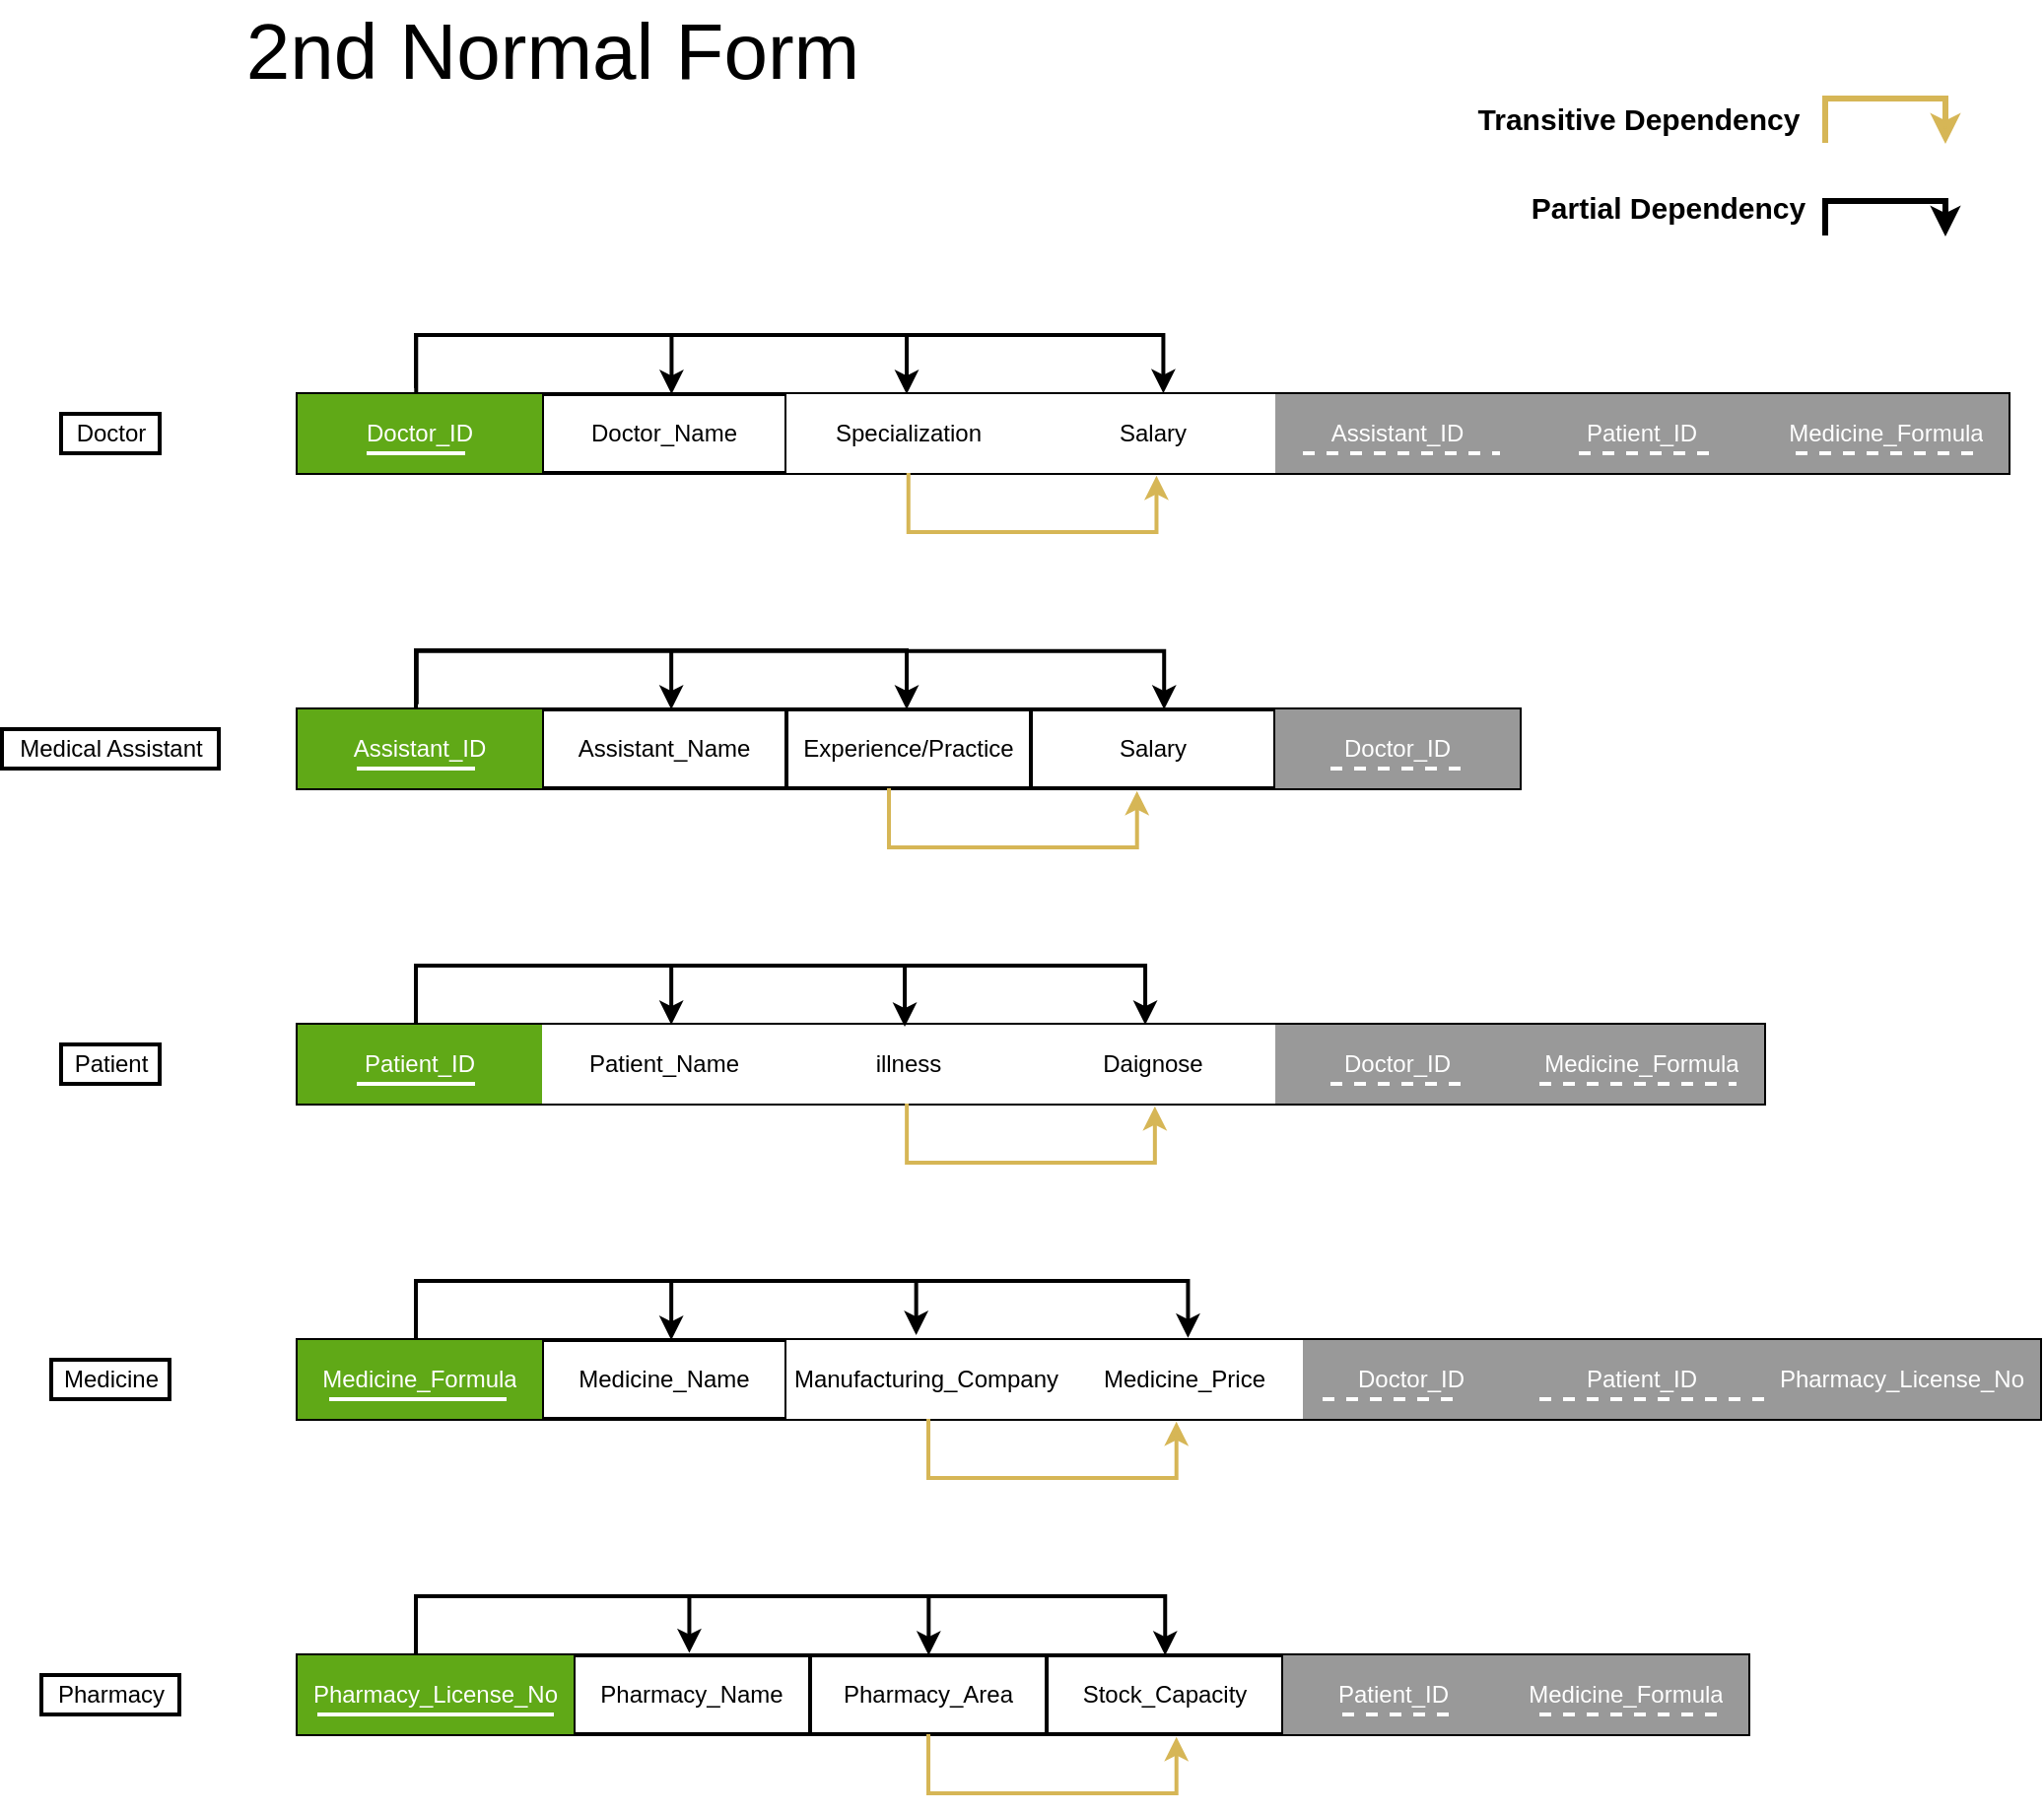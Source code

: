 <mxfile version="18.1.3" type="device"><diagram id="zdWUb-HAZd1py6BXUumF" name="Page-1"><mxGraphModel dx="782" dy="539" grid="1" gridSize="10" guides="1" tooltips="1" connect="1" arrows="1" fold="1" page="1" pageScale="1" pageWidth="827" pageHeight="1169" math="0" shadow="0"><root><mxCell id="0"/><mxCell id="1" parent="0"/><mxCell id="ktiHY9idj7vf9iU5ITSC-46" value="" style="shape=table;startSize=0;container=1;collapsible=0;childLayout=tableLayout;strokeWidth=2;" parent="1" vertex="1"><mxGeometry x="440" y="320" width="868" height="40" as="geometry"/></mxCell><mxCell id="ktiHY9idj7vf9iU5ITSC-47" value="" style="shape=tableRow;horizontal=0;startSize=0;swimlaneHead=0;swimlaneBody=0;top=0;left=0;bottom=0;right=0;collapsible=0;dropTarget=0;fillColor=none;points=[[0,0.5],[1,0.5]];portConstraint=eastwest;strokeColor=#000000;strokeWidth=2;" parent="ktiHY9idj7vf9iU5ITSC-46" vertex="1"><mxGeometry width="868" height="40" as="geometry"/></mxCell><mxCell id="ktiHY9idj7vf9iU5ITSC-48" value="Doctor_ID" style="shape=partialRectangle;html=1;whiteSpace=wrap;connectable=0;overflow=hidden;fillColor=#60a917;top=0;left=0;bottom=0;right=0;pointerEvents=1;strokeColor=#000000;fontColor=#ffffff;strokeWidth=2;" parent="ktiHY9idj7vf9iU5ITSC-47" vertex="1"><mxGeometry width="124" height="40" as="geometry"><mxRectangle width="124" height="40" as="alternateBounds"/></mxGeometry></mxCell><mxCell id="ktiHY9idj7vf9iU5ITSC-49" value="Doctor_Name" style="shape=partialRectangle;html=1;whiteSpace=wrap;connectable=0;overflow=hidden;fillColor=none;top=0;left=0;bottom=0;right=0;pointerEvents=1;strokeColor=#000000;strokeWidth=2;" parent="ktiHY9idj7vf9iU5ITSC-47" vertex="1"><mxGeometry x="124" width="124" height="40" as="geometry"><mxRectangle width="124" height="40" as="alternateBounds"/></mxGeometry></mxCell><mxCell id="cr6gSdz9qTVDxB08B0Tr-6" value="Specialization" style="shape=partialRectangle;html=1;whiteSpace=wrap;connectable=0;overflow=hidden;top=0;left=0;bottom=0;right=0;pointerEvents=1;strokeWidth=2;" parent="ktiHY9idj7vf9iU5ITSC-47" vertex="1"><mxGeometry x="248" width="124" height="40" as="geometry"><mxRectangle width="124" height="40" as="alternateBounds"/></mxGeometry></mxCell><mxCell id="cr6gSdz9qTVDxB08B0Tr-7" value="Salary" style="shape=partialRectangle;html=1;whiteSpace=wrap;connectable=0;overflow=hidden;top=0;left=0;bottom=0;right=0;pointerEvents=1;strokeWidth=2;" parent="ktiHY9idj7vf9iU5ITSC-47" vertex="1"><mxGeometry x="372" width="124" height="40" as="geometry"><mxRectangle width="124" height="40" as="alternateBounds"/></mxGeometry></mxCell><mxCell id="ktiHY9idj7vf9iU5ITSC-50" value="Assistant_ID" style="shape=partialRectangle;html=1;whiteSpace=wrap;connectable=0;overflow=hidden;fillColor=#999999;top=0;left=0;bottom=0;right=0;pointerEvents=1;fontColor=#ffffff;strokeColor=#000000;strokeWidth=2;" parent="ktiHY9idj7vf9iU5ITSC-47" vertex="1"><mxGeometry x="496" width="124" height="40" as="geometry"><mxRectangle width="124" height="40" as="alternateBounds"/></mxGeometry></mxCell><mxCell id="ktiHY9idj7vf9iU5ITSC-51" value="Patient_ID" style="shape=partialRectangle;html=1;whiteSpace=wrap;connectable=0;overflow=hidden;fillColor=#999999;top=0;left=0;bottom=0;right=0;pointerEvents=1;fontColor=#ffffff;strokeColor=#000000;strokeWidth=2;" parent="ktiHY9idj7vf9iU5ITSC-47" vertex="1"><mxGeometry x="620" width="124" height="40" as="geometry"><mxRectangle width="124" height="40" as="alternateBounds"/></mxGeometry></mxCell><mxCell id="ktiHY9idj7vf9iU5ITSC-52" value="Medicine_Formula" style="shape=partialRectangle;html=1;whiteSpace=wrap;connectable=0;overflow=hidden;fillColor=#999999;top=0;left=0;bottom=0;right=0;pointerEvents=1;fontColor=#ffffff;strokeColor=#000000;strokeWidth=2;" parent="ktiHY9idj7vf9iU5ITSC-47" vertex="1"><mxGeometry x="744" width="124" height="40" as="geometry"><mxRectangle width="124" height="40" as="alternateBounds"/></mxGeometry></mxCell><mxCell id="14Iae3vY2PatlJnCyiCQ-3" value="" style="edgeStyle=elbowEdgeStyle;elbow=vertical;endArrow=classic;html=1;rounded=0;strokeWidth=2;" parent="ktiHY9idj7vf9iU5ITSC-46" edge="1"><mxGeometry width="50" height="50" relative="1" as="geometry"><mxPoint x="60" y="-3" as="sourcePoint"/><mxPoint x="309" as="targetPoint"/><Array as="points"><mxPoint x="130" y="-30"/><mxPoint x="170" y="-30"/></Array></mxGeometry></mxCell><mxCell id="cr6gSdz9qTVDxB08B0Tr-11" value="" style="edgeStyle=elbowEdgeStyle;elbow=vertical;endArrow=classic;html=1;rounded=0;strokeWidth=2;fillColor=#fff2cc;gradientColor=#ffd966;strokeColor=#d6b656;exitX=0.357;exitY=1;exitDx=0;exitDy=0;exitPerimeter=0;entryX=0.502;entryY=1.035;entryDx=0;entryDy=0;entryPerimeter=0;" parent="ktiHY9idj7vf9iU5ITSC-46" source="ktiHY9idj7vf9iU5ITSC-47" target="ktiHY9idj7vf9iU5ITSC-47" edge="1"><mxGeometry width="50" height="50" relative="1" as="geometry"><mxPoint x="395.0" y="40.5" as="sourcePoint"/><mxPoint x="310.0" y="40" as="targetPoint"/><Array as="points"><mxPoint x="370" y="70"/><mxPoint x="285.14" y="70.5"/></Array></mxGeometry></mxCell><mxCell id="ktiHY9idj7vf9iU5ITSC-53" value="Doctor" style="text;html=1;align=center;verticalAlign=middle;resizable=0;points=[];autosize=1;strokeColor=#000000;fillColor=none;strokeWidth=2;" parent="1" vertex="1"><mxGeometry x="320" y="330" width="50" height="20" as="geometry"/></mxCell><mxCell id="ktiHY9idj7vf9iU5ITSC-54" value="" style="shape=table;startSize=0;container=1;collapsible=0;childLayout=tableLayout;strokeColor=#000000;strokeWidth=2;" parent="1" vertex="1"><mxGeometry x="440" y="480" width="620" height="40" as="geometry"/></mxCell><mxCell id="ktiHY9idj7vf9iU5ITSC-55" value="" style="shape=tableRow;horizontal=0;startSize=0;swimlaneHead=0;swimlaneBody=0;top=0;left=0;bottom=0;right=0;collapsible=0;dropTarget=0;fillColor=none;points=[[0,0.5],[1,0.5]];portConstraint=eastwest;strokeColor=#000000;strokeWidth=2;" parent="ktiHY9idj7vf9iU5ITSC-54" vertex="1"><mxGeometry width="620" height="40" as="geometry"/></mxCell><mxCell id="ktiHY9idj7vf9iU5ITSC-56" value="Assistant_ID" style="shape=partialRectangle;html=1;whiteSpace=wrap;connectable=0;overflow=hidden;fillColor=#60a917;top=0;left=0;bottom=0;right=0;pointerEvents=1;fontColor=#ffffff;strokeColor=#000000;strokeWidth=2;" parent="ktiHY9idj7vf9iU5ITSC-55" vertex="1"><mxGeometry width="124" height="40" as="geometry"><mxRectangle width="124" height="40" as="alternateBounds"/></mxGeometry></mxCell><mxCell id="ktiHY9idj7vf9iU5ITSC-57" value="Assistant_Name" style="shape=partialRectangle;html=1;whiteSpace=wrap;connectable=0;overflow=hidden;fillColor=none;top=0;left=0;bottom=0;right=0;pointerEvents=1;strokeColor=#000000;strokeWidth=2;" parent="ktiHY9idj7vf9iU5ITSC-55" vertex="1"><mxGeometry x="124" width="124" height="40" as="geometry"><mxRectangle width="124" height="40" as="alternateBounds"/></mxGeometry></mxCell><mxCell id="cr6gSdz9qTVDxB08B0Tr-8" value="Experience/Practice" style="shape=partialRectangle;html=1;whiteSpace=wrap;connectable=0;overflow=hidden;fillColor=none;top=0;left=0;bottom=0;right=0;pointerEvents=1;strokeColor=#000000;strokeWidth=2;" parent="ktiHY9idj7vf9iU5ITSC-55" vertex="1"><mxGeometry x="248" width="124" height="40" as="geometry"><mxRectangle width="124" height="40" as="alternateBounds"/></mxGeometry></mxCell><mxCell id="cr6gSdz9qTVDxB08B0Tr-12" value="Salary" style="shape=partialRectangle;html=1;whiteSpace=wrap;connectable=0;overflow=hidden;fillColor=none;top=0;left=0;bottom=0;right=0;pointerEvents=1;strokeColor=#000000;strokeWidth=2;" parent="ktiHY9idj7vf9iU5ITSC-55" vertex="1"><mxGeometry x="372" width="124" height="40" as="geometry"><mxRectangle width="124" height="40" as="alternateBounds"/></mxGeometry></mxCell><mxCell id="ktiHY9idj7vf9iU5ITSC-58" value="Doctor_ID" style="shape=partialRectangle;html=1;whiteSpace=wrap;connectable=0;overflow=hidden;fillColor=#999999;top=0;left=0;bottom=0;right=0;pointerEvents=1;fontColor=#ffffff;strokeColor=#000000;strokeWidth=2;" parent="ktiHY9idj7vf9iU5ITSC-55" vertex="1"><mxGeometry x="496" width="124" height="40" as="geometry"><mxRectangle width="124" height="40" as="alternateBounds"/></mxGeometry></mxCell><mxCell id="ktiHY9idj7vf9iU5ITSC-61" value="" style="shape=table;startSize=0;container=1;collapsible=0;childLayout=tableLayout;fillColor=#e1d5e7;strokeColor=#000000;strokeWidth=2;" parent="1" vertex="1"><mxGeometry x="440" y="640" width="744" height="40" as="geometry"/></mxCell><mxCell id="ktiHY9idj7vf9iU5ITSC-62" value="" style="shape=tableRow;horizontal=0;startSize=0;swimlaneHead=0;swimlaneBody=0;top=0;left=0;bottom=0;right=0;collapsible=0;dropTarget=0;fillColor=none;points=[[0,0.5],[1,0.5]];portConstraint=eastwest;strokeColor=#000000;strokeWidth=2;" parent="ktiHY9idj7vf9iU5ITSC-61" vertex="1"><mxGeometry width="744" height="40" as="geometry"/></mxCell><mxCell id="ktiHY9idj7vf9iU5ITSC-63" value="Patient_ID" style="shape=partialRectangle;html=1;whiteSpace=wrap;connectable=0;overflow=hidden;fillColor=#60a917;top=0;left=0;bottom=0;right=0;pointerEvents=1;fontColor=#ffffff;strokeColor=#000000;strokeWidth=2;" parent="ktiHY9idj7vf9iU5ITSC-62" vertex="1"><mxGeometry width="124" height="40" as="geometry"><mxRectangle width="124" height="40" as="alternateBounds"/></mxGeometry></mxCell><mxCell id="ktiHY9idj7vf9iU5ITSC-64" value="Patient_Name" style="shape=partialRectangle;html=1;whiteSpace=wrap;connectable=0;overflow=hidden;top=0;left=0;bottom=0;right=0;pointerEvents=1;strokeColor=#000000;strokeWidth=2;" parent="ktiHY9idj7vf9iU5ITSC-62" vertex="1"><mxGeometry x="124" width="124" height="40" as="geometry"><mxRectangle width="124" height="40" as="alternateBounds"/></mxGeometry></mxCell><mxCell id="cr6gSdz9qTVDxB08B0Tr-16" value="illness" style="shape=partialRectangle;html=1;whiteSpace=wrap;connectable=0;overflow=hidden;top=0;left=0;bottom=0;right=0;pointerEvents=1;strokeColor=#000000;strokeWidth=2;" parent="ktiHY9idj7vf9iU5ITSC-62" vertex="1"><mxGeometry x="248" width="124" height="40" as="geometry"><mxRectangle width="124" height="40" as="alternateBounds"/></mxGeometry></mxCell><mxCell id="cr6gSdz9qTVDxB08B0Tr-15" value="Daignose" style="shape=partialRectangle;html=1;whiteSpace=wrap;connectable=0;overflow=hidden;top=0;left=0;bottom=0;right=0;pointerEvents=1;strokeColor=#000000;strokeWidth=2;" parent="ktiHY9idj7vf9iU5ITSC-62" vertex="1"><mxGeometry x="372" width="124" height="40" as="geometry"><mxRectangle width="124" height="40" as="alternateBounds"/></mxGeometry></mxCell><mxCell id="ktiHY9idj7vf9iU5ITSC-65" value="Doctor_ID" style="shape=partialRectangle;html=1;whiteSpace=wrap;connectable=0;overflow=hidden;fillColor=#999999;top=0;left=0;bottom=0;right=0;pointerEvents=1;fontColor=#ffffff;strokeColor=#000000;strokeWidth=2;" parent="ktiHY9idj7vf9iU5ITSC-62" vertex="1"><mxGeometry x="496" width="124" height="40" as="geometry"><mxRectangle width="124" height="40" as="alternateBounds"/></mxGeometry></mxCell><mxCell id="ktiHY9idj7vf9iU5ITSC-67" value="Medicine_Formula" style="shape=partialRectangle;html=1;whiteSpace=wrap;connectable=0;overflow=hidden;fillColor=#999999;top=0;left=0;bottom=0;right=0;pointerEvents=1;fontColor=#ffffff;strokeColor=#000000;strokeWidth=2;" parent="ktiHY9idj7vf9iU5ITSC-62" vertex="1"><mxGeometry x="620" width="124" height="40" as="geometry"><mxRectangle width="124" height="40" as="alternateBounds"/></mxGeometry></mxCell><mxCell id="ktiHY9idj7vf9iU5ITSC-68" value="Medical Assistant" style="text;html=1;align=center;verticalAlign=middle;resizable=0;points=[];autosize=1;strokeColor=#000000;fillColor=none;strokeWidth=2;" parent="1" vertex="1"><mxGeometry x="290" y="490" width="110" height="20" as="geometry"/></mxCell><mxCell id="ktiHY9idj7vf9iU5ITSC-69" value="Patient" style="text;html=1;align=center;verticalAlign=middle;resizable=0;points=[];autosize=1;strokeColor=#000000;fillColor=none;strokeWidth=2;" parent="1" vertex="1"><mxGeometry x="320" y="650" width="50" height="20" as="geometry"/></mxCell><mxCell id="ktiHY9idj7vf9iU5ITSC-70" value="" style="shape=table;startSize=0;container=1;collapsible=0;childLayout=tableLayout;strokeColor=#000000;strokeWidth=2;" parent="1" vertex="1"><mxGeometry x="440" y="800" width="884" height="40" as="geometry"/></mxCell><mxCell id="ktiHY9idj7vf9iU5ITSC-71" value="" style="shape=tableRow;horizontal=0;startSize=0;swimlaneHead=0;swimlaneBody=0;top=0;left=0;bottom=0;right=0;collapsible=0;dropTarget=0;fillColor=none;points=[[0,0.5],[1,0.5]];portConstraint=eastwest;strokeColor=#000000;strokeWidth=2;" parent="ktiHY9idj7vf9iU5ITSC-70" vertex="1"><mxGeometry width="884" height="40" as="geometry"/></mxCell><mxCell id="ktiHY9idj7vf9iU5ITSC-72" value="Medicine_Formula" style="shape=partialRectangle;html=1;whiteSpace=wrap;connectable=0;overflow=hidden;fillColor=#60a917;top=0;left=0;bottom=0;right=0;pointerEvents=1;fontColor=#ffffff;strokeColor=#000000;strokeWidth=2;" parent="ktiHY9idj7vf9iU5ITSC-71" vertex="1"><mxGeometry width="124" height="40" as="geometry"><mxRectangle width="124" height="40" as="alternateBounds"/></mxGeometry></mxCell><mxCell id="ktiHY9idj7vf9iU5ITSC-73" value="Medicine_Name" style="shape=partialRectangle;html=1;whiteSpace=wrap;connectable=0;overflow=hidden;fillColor=none;top=0;left=0;bottom=0;right=0;pointerEvents=1;strokeColor=#000000;strokeWidth=2;" parent="ktiHY9idj7vf9iU5ITSC-71" vertex="1"><mxGeometry x="124" width="124" height="40" as="geometry"><mxRectangle width="124" height="40" as="alternateBounds"/></mxGeometry></mxCell><mxCell id="ktiHY9idj7vf9iU5ITSC-74" value="Manufacturing_Company" style="shape=partialRectangle;html=1;whiteSpace=wrap;connectable=0;overflow=hidden;top=0;left=0;bottom=0;right=0;pointerEvents=1;strokeWidth=2;" parent="ktiHY9idj7vf9iU5ITSC-71" vertex="1"><mxGeometry x="248" width="142" height="40" as="geometry"><mxRectangle width="142" height="40" as="alternateBounds"/></mxGeometry></mxCell><mxCell id="cr6gSdz9qTVDxB08B0Tr-30" value="&lt;span style=&quot;&quot;&gt;Medicine_Price&lt;/span&gt;" style="shape=partialRectangle;html=1;whiteSpace=wrap;connectable=0;overflow=hidden;top=0;left=0;bottom=0;right=0;pointerEvents=1;strokeWidth=2;" parent="ktiHY9idj7vf9iU5ITSC-71" vertex="1"><mxGeometry x="390" width="120" height="40" as="geometry"><mxRectangle width="120" height="40" as="alternateBounds"/></mxGeometry></mxCell><mxCell id="ktiHY9idj7vf9iU5ITSC-75" value="Doctor_ID" style="shape=partialRectangle;html=1;whiteSpace=wrap;connectable=0;overflow=hidden;fillColor=#999999;top=0;left=0;bottom=0;right=0;pointerEvents=1;fontColor=#ffffff;strokeColor=#000000;strokeWidth=2;" parent="ktiHY9idj7vf9iU5ITSC-71" vertex="1"><mxGeometry x="510" width="110" height="40" as="geometry"><mxRectangle width="110" height="40" as="alternateBounds"/></mxGeometry></mxCell><mxCell id="ktiHY9idj7vf9iU5ITSC-84" value="Patient_ID" style="shape=partialRectangle;html=1;whiteSpace=wrap;connectable=0;overflow=hidden;fillColor=#999999;top=0;left=0;bottom=0;right=0;pointerEvents=1;fontColor=#ffffff;strokeColor=#000000;strokeWidth=2;" parent="ktiHY9idj7vf9iU5ITSC-71" vertex="1"><mxGeometry x="620" width="124" height="40" as="geometry"><mxRectangle width="124" height="40" as="alternateBounds"/></mxGeometry></mxCell><mxCell id="ktiHY9idj7vf9iU5ITSC-111" value="Pharmacy_License_No" style="shape=partialRectangle;html=1;whiteSpace=wrap;connectable=0;overflow=hidden;fillColor=#999999;top=0;left=0;bottom=0;right=0;pointerEvents=1;fontColor=#ffffff;strokeColor=#000000;strokeWidth=2;" parent="ktiHY9idj7vf9iU5ITSC-71" vertex="1"><mxGeometry x="744" width="140" height="40" as="geometry"><mxRectangle width="140" height="40" as="alternateBounds"/></mxGeometry></mxCell><mxCell id="ktiHY9idj7vf9iU5ITSC-76" value="" style="shape=table;startSize=0;container=1;collapsible=0;childLayout=tableLayout;strokeColor=#000000;strokeWidth=2;" parent="1" vertex="1"><mxGeometry x="440" y="960" width="736" height="40" as="geometry"/></mxCell><mxCell id="ktiHY9idj7vf9iU5ITSC-77" value="" style="shape=tableRow;horizontal=0;startSize=0;swimlaneHead=0;swimlaneBody=0;top=0;left=0;bottom=0;right=0;collapsible=0;dropTarget=0;fillColor=none;points=[[0,0.5],[1,0.5]];portConstraint=eastwest;strokeColor=#000000;strokeWidth=2;" parent="ktiHY9idj7vf9iU5ITSC-76" vertex="1"><mxGeometry width="736" height="40" as="geometry"/></mxCell><mxCell id="ktiHY9idj7vf9iU5ITSC-78" value="Pharmacy_License_No" style="shape=partialRectangle;html=1;whiteSpace=wrap;connectable=0;overflow=hidden;fillColor=#60a917;top=0;left=0;bottom=0;right=0;pointerEvents=1;fontColor=#ffffff;strokeColor=#000000;strokeWidth=2;" parent="ktiHY9idj7vf9iU5ITSC-77" vertex="1"><mxGeometry width="140" height="40" as="geometry"><mxRectangle width="140" height="40" as="alternateBounds"/></mxGeometry></mxCell><mxCell id="ktiHY9idj7vf9iU5ITSC-79" value="Pharmacy_Name" style="shape=partialRectangle;html=1;whiteSpace=wrap;connectable=0;overflow=hidden;fillColor=none;top=0;left=0;bottom=0;right=0;pointerEvents=1;strokeColor=#000000;strokeWidth=2;" parent="ktiHY9idj7vf9iU5ITSC-77" vertex="1"><mxGeometry x="140" width="120" height="40" as="geometry"><mxRectangle width="120" height="40" as="alternateBounds"/></mxGeometry></mxCell><mxCell id="cr6gSdz9qTVDxB08B0Tr-32" value="Pharmacy_Area" style="shape=partialRectangle;html=1;whiteSpace=wrap;connectable=0;overflow=hidden;fillColor=none;top=0;left=0;bottom=0;right=0;pointerEvents=1;strokeColor=#000000;strokeWidth=2;" parent="ktiHY9idj7vf9iU5ITSC-77" vertex="1"><mxGeometry x="260" width="120" height="40" as="geometry"><mxRectangle width="120" height="40" as="alternateBounds"/></mxGeometry></mxCell><mxCell id="cr6gSdz9qTVDxB08B0Tr-38" value="Stock_Capacity" style="shape=partialRectangle;html=1;whiteSpace=wrap;connectable=0;overflow=hidden;fillColor=none;top=0;left=0;bottom=0;right=0;pointerEvents=1;strokeColor=#000000;strokeWidth=2;" parent="ktiHY9idj7vf9iU5ITSC-77" vertex="1"><mxGeometry x="380" width="120" height="40" as="geometry"><mxRectangle width="120" height="40" as="alternateBounds"/></mxGeometry></mxCell><mxCell id="ktiHY9idj7vf9iU5ITSC-80" value="Patient_ID" style="shape=partialRectangle;html=1;whiteSpace=wrap;connectable=0;overflow=hidden;fillColor=#999999;top=0;left=0;bottom=0;right=0;pointerEvents=1;fontColor=#ffffff;strokeColor=#000000;strokeWidth=2;" parent="ktiHY9idj7vf9iU5ITSC-77" vertex="1"><mxGeometry x="500" width="112" height="40" as="geometry"><mxRectangle width="112" height="40" as="alternateBounds"/></mxGeometry></mxCell><mxCell id="ktiHY9idj7vf9iU5ITSC-81" value="Medicine_Formula" style="shape=partialRectangle;html=1;whiteSpace=wrap;connectable=0;overflow=hidden;fillColor=#999999;top=0;left=0;bottom=0;right=0;pointerEvents=1;fontColor=#ffffff;strokeColor=#000000;strokeWidth=2;" parent="ktiHY9idj7vf9iU5ITSC-77" vertex="1"><mxGeometry x="612" width="124" height="40" as="geometry"><mxRectangle width="124" height="40" as="alternateBounds"/></mxGeometry></mxCell><mxCell id="ktiHY9idj7vf9iU5ITSC-82" value="Pharmacy" style="text;html=1;align=center;verticalAlign=middle;resizable=0;points=[];autosize=1;strokeColor=#000000;fillColor=none;strokeWidth=2;" parent="1" vertex="1"><mxGeometry x="310" y="970" width="70" height="20" as="geometry"/></mxCell><mxCell id="ktiHY9idj7vf9iU5ITSC-83" value="Medicine" style="text;html=1;align=center;verticalAlign=middle;resizable=0;points=[];autosize=1;strokeColor=#000000;fillColor=none;strokeWidth=2;" parent="1" vertex="1"><mxGeometry x="315" y="810" width="60" height="20" as="geometry"/></mxCell><mxCell id="H-f6HknS5P6IyczFv-84-1" value="" style="endArrow=none;html=1;rounded=0;strokeColor=#FFFFFF;strokeWidth=2;" parent="1" edge="1"><mxGeometry width="50" height="50" relative="1" as="geometry"><mxPoint x="475" y="350" as="sourcePoint"/><mxPoint x="525" y="350" as="targetPoint"/></mxGeometry></mxCell><mxCell id="H-f6HknS5P6IyczFv-84-8" value="" style="endArrow=none;html=1;rounded=0;strokeColor=#FFFFFF;strokeWidth=2;" parent="1" edge="1"><mxGeometry width="50" height="50" relative="1" as="geometry"><mxPoint x="470" y="510" as="sourcePoint"/><mxPoint x="530" y="510" as="targetPoint"/></mxGeometry></mxCell><mxCell id="H-f6HknS5P6IyczFv-84-9" value="" style="endArrow=none;html=1;rounded=0;strokeColor=#FFFFFF;strokeWidth=2;" parent="1" edge="1"><mxGeometry width="50" height="50" relative="1" as="geometry"><mxPoint x="456" y="830" as="sourcePoint"/><mxPoint x="546" y="830" as="targetPoint"/></mxGeometry></mxCell><mxCell id="H-f6HknS5P6IyczFv-84-10" value="" style="endArrow=none;html=1;rounded=0;strokeColor=#FFFFFF;strokeWidth=2;" parent="1" edge="1"><mxGeometry width="50" height="50" relative="1" as="geometry"><mxPoint x="470" y="670" as="sourcePoint"/><mxPoint x="530" y="670" as="targetPoint"/></mxGeometry></mxCell><mxCell id="H-f6HknS5P6IyczFv-84-11" value="" style="endArrow=none;html=1;rounded=0;strokeColor=#FFFFFF;strokeWidth=2;" parent="1" edge="1"><mxGeometry width="50" height="50" relative="1" as="geometry"><mxPoint x="450" y="990" as="sourcePoint"/><mxPoint x="570" y="990" as="targetPoint"/></mxGeometry></mxCell><mxCell id="H-f6HknS5P6IyczFv-84-18" value="" style="endArrow=none;html=1;rounded=0;strokeColor=#FFFFFF;dashed=1;strokeWidth=2;" parent="1" edge="1"><mxGeometry width="50" height="50" relative="1" as="geometry"><mxPoint x="840" y="830" as="sourcePoint"/><mxPoint x="910" y="830" as="targetPoint"/></mxGeometry></mxCell><mxCell id="H-f6HknS5P6IyczFv-84-20" value="" style="endArrow=none;html=1;rounded=0;strokeColor=#FFFFFF;dashed=1;strokeWidth=2;" parent="1" edge="1"><mxGeometry width="50" height="50" relative="1" as="geometry"><mxPoint x="950" y="350" as="sourcePoint"/><mxPoint x="1050" y="350" as="targetPoint"/></mxGeometry></mxCell><mxCell id="H-f6HknS5P6IyczFv-84-21" value="" style="endArrow=none;html=1;rounded=0;strokeColor=#FFFFFF;dashed=1;strokeWidth=2;" parent="1" edge="1"><mxGeometry width="50" height="50" relative="1" as="geometry"><mxPoint x="1070" y="990" as="sourcePoint"/><mxPoint x="1160" y="990" as="targetPoint"/></mxGeometry></mxCell><mxCell id="H-f6HknS5P6IyczFv-84-22" value="" style="endArrow=none;html=1;rounded=0;strokeColor=#FFFFFF;dashed=1;strokeWidth=2;" parent="1" edge="1"><mxGeometry width="50" height="50" relative="1" as="geometry"><mxPoint x="960" y="830" as="sourcePoint"/><mxPoint x="1030" y="830" as="targetPoint"/></mxGeometry></mxCell><mxCell id="H-f6HknS5P6IyczFv-84-25" value="" style="endArrow=none;html=1;rounded=0;strokeColor=#FFFFFF;strokeWidth=2;dashed=1;" parent="1" edge="1"><mxGeometry width="50" height="50" relative="1" as="geometry"><mxPoint x="1070" y="830" as="sourcePoint"/><mxPoint x="1190" y="830" as="targetPoint"/></mxGeometry></mxCell><mxCell id="14Iae3vY2PatlJnCyiCQ-18" value="" style="edgeStyle=elbowEdgeStyle;elbow=vertical;endArrow=classic;html=1;rounded=0;exitX=0.097;exitY=0;exitDx=0;exitDy=0;exitPerimeter=0;entryX=0.306;entryY=0;entryDx=0;entryDy=0;entryPerimeter=0;strokeWidth=2;" parent="1" edge="1"><mxGeometry width="50" height="50" relative="1" as="geometry"><mxPoint x="500.0" y="480" as="sourcePoint"/><mxPoint x="629.58" y="480" as="targetPoint"/><Array as="points"><mxPoint x="569.86" y="450"/><mxPoint x="609.86" y="450"/></Array></mxGeometry></mxCell><mxCell id="14Iae3vY2PatlJnCyiCQ-19" value="" style="edgeStyle=elbowEdgeStyle;elbow=vertical;endArrow=classic;html=1;rounded=0;exitX=0.097;exitY=0;exitDx=0;exitDy=0;exitPerimeter=0;entryX=0.306;entryY=0;entryDx=0;entryDy=0;entryPerimeter=0;strokeWidth=2;" parent="1" edge="1"><mxGeometry width="50" height="50" relative="1" as="geometry"><mxPoint x="500.0" y="640" as="sourcePoint"/><mxPoint x="629.58" y="640" as="targetPoint"/><Array as="points"><mxPoint x="569.86" y="610"/><mxPoint x="609.86" y="610"/></Array></mxGeometry></mxCell><mxCell id="14Iae3vY2PatlJnCyiCQ-20" value="" style="edgeStyle=elbowEdgeStyle;elbow=vertical;endArrow=classic;html=1;rounded=0;exitX=0.097;exitY=0;exitDx=0;exitDy=0;exitPerimeter=0;entryX=0.306;entryY=0;entryDx=0;entryDy=0;entryPerimeter=0;strokeWidth=2;" parent="1" edge="1"><mxGeometry width="50" height="50" relative="1" as="geometry"><mxPoint x="500" y="800" as="sourcePoint"/><mxPoint x="629.58" y="800" as="targetPoint"/><Array as="points"><mxPoint x="569.86" y="770"/><mxPoint x="609.86" y="770"/></Array></mxGeometry></mxCell><mxCell id="14Iae3vY2PatlJnCyiCQ-21" value="" style="edgeStyle=elbowEdgeStyle;elbow=vertical;endArrow=classic;html=1;rounded=0;exitX=0.097;exitY=0;exitDx=0;exitDy=0;exitPerimeter=0;entryX=0.27;entryY=-0.03;entryDx=0;entryDy=0;entryPerimeter=0;strokeWidth=2;" parent="1" target="ktiHY9idj7vf9iU5ITSC-77" edge="1"><mxGeometry width="50" height="50" relative="1" as="geometry"><mxPoint x="500" y="960" as="sourcePoint"/><mxPoint x="629.58" y="960" as="targetPoint"/><Array as="points"><mxPoint x="569.86" y="930"/><mxPoint x="609.86" y="930"/></Array></mxGeometry></mxCell><mxCell id="14Iae3vY2PatlJnCyiCQ-22" value="2nd Normal Form" style="text;html=1;align=center;verticalAlign=middle;resizable=0;points=[];autosize=1;strokeColor=none;fillColor=none;fontSize=40;" parent="1" vertex="1"><mxGeometry x="404" y="120" width="330" height="50" as="geometry"/></mxCell><mxCell id="cr6gSdz9qTVDxB08B0Tr-1" value="" style="edgeStyle=elbowEdgeStyle;elbow=vertical;endArrow=classic;html=1;rounded=0;exitX=0.097;exitY=0;exitDx=0;exitDy=0;exitPerimeter=0;entryX=0.306;entryY=0;entryDx=0;entryDy=0;entryPerimeter=0;strokeWidth=2;" parent="1" edge="1"><mxGeometry width="50" height="50" relative="1" as="geometry"><mxPoint x="500.14" y="320" as="sourcePoint"/><mxPoint x="629.72" y="320" as="targetPoint"/><Array as="points"><mxPoint x="570" y="290"/><mxPoint x="610" y="290"/></Array></mxGeometry></mxCell><mxCell id="cr6gSdz9qTVDxB08B0Tr-2" value="" style="edgeStyle=elbowEdgeStyle;elbow=vertical;endArrow=classic;html=1;rounded=0;exitX=0.097;exitY=0;exitDx=0;exitDy=0;exitPerimeter=0;strokeWidth=3;" parent="1" edge="1"><mxGeometry width="50" height="50" relative="1" as="geometry"><mxPoint x="1215" y="239.5" as="sourcePoint"/><mxPoint x="1276" y="240" as="targetPoint"/><Array as="points"><mxPoint x="1246" y="222"/><mxPoint x="1324.86" y="209.5"/></Array></mxGeometry></mxCell><mxCell id="cr6gSdz9qTVDxB08B0Tr-3" value="&lt;font size=&quot;1&quot; style=&quot;&quot;&gt;&lt;b style=&quot;font-size: 15px;&quot;&gt;Transitive Dependency&lt;/b&gt;&lt;/font&gt;" style="text;html=1;align=center;verticalAlign=middle;resizable=0;points=[];autosize=1;strokeColor=none;fillColor=none;" parent="1" vertex="1"><mxGeometry x="1030" y="170" width="180" height="20" as="geometry"/></mxCell><mxCell id="cr6gSdz9qTVDxB08B0Tr-4" value="&lt;b&gt;&lt;font style=&quot;font-size: 15px;&quot;&gt;Partial Dependency&lt;/font&gt;&lt;/b&gt;" style="text;html=1;align=center;verticalAlign=middle;resizable=0;points=[];autosize=1;strokeColor=none;fillColor=none;" parent="1" vertex="1"><mxGeometry x="1060" y="214.5" width="150" height="20" as="geometry"/></mxCell><mxCell id="cr6gSdz9qTVDxB08B0Tr-5" value="" style="edgeStyle=elbowEdgeStyle;elbow=vertical;endArrow=classic;html=1;rounded=0;exitX=0.097;exitY=0;exitDx=0;exitDy=0;exitPerimeter=0;strokeWidth=3;fillColor=#fff2cc;gradientColor=#ffd966;strokeColor=#d6b656;" parent="1" edge="1"><mxGeometry width="50" height="50" relative="1" as="geometry"><mxPoint x="1215" y="192.5" as="sourcePoint"/><mxPoint x="1276" y="193" as="targetPoint"/><Array as="points"><mxPoint x="1246" y="170"/><mxPoint x="1324.86" y="162.5"/></Array></mxGeometry></mxCell><mxCell id="cr6gSdz9qTVDxB08B0Tr-14" value="" style="edgeStyle=elbowEdgeStyle;elbow=vertical;endArrow=classic;html=1;rounded=0;strokeWidth=2;fillColor=#fff2cc;gradientColor=#ffd966;strokeColor=#d6b656;exitX=0.357;exitY=1;exitDx=0;exitDy=0;exitPerimeter=0;entryX=0.502;entryY=1.035;entryDx=0;entryDy=0;entryPerimeter=0;" parent="1" edge="1"><mxGeometry width="50" height="50" relative="1" as="geometry"><mxPoint x="739.996" y="520" as="sourcePoint"/><mxPoint x="865.856" y="521.4" as="targetPoint"/><Array as="points"><mxPoint x="800.12" y="550"/><mxPoint x="715.26" y="550.5"/></Array></mxGeometry></mxCell><mxCell id="cr6gSdz9qTVDxB08B0Tr-18" value="" style="edgeStyle=elbowEdgeStyle;elbow=vertical;endArrow=classic;html=1;rounded=0;strokeWidth=2;fillColor=#fff2cc;gradientColor=#ffd966;strokeColor=#d6b656;exitX=0.357;exitY=1;exitDx=0;exitDy=0;exitPerimeter=0;entryX=0.502;entryY=1.035;entryDx=0;entryDy=0;entryPerimeter=0;" parent="1" edge="1"><mxGeometry width="50" height="50" relative="1" as="geometry"><mxPoint x="749.066" y="680" as="sourcePoint"/><mxPoint x="874.926" y="681.4" as="targetPoint"/><Array as="points"><mxPoint x="809.19" y="710"/><mxPoint x="724.33" y="710.5"/></Array></mxGeometry></mxCell><mxCell id="cr6gSdz9qTVDxB08B0Tr-19" value="" style="edgeStyle=elbowEdgeStyle;elbow=vertical;endArrow=classic;html=1;rounded=0;strokeWidth=2;entryX=0.506;entryY=-0.01;entryDx=0;entryDy=0;entryPerimeter=0;" parent="1" target="ktiHY9idj7vf9iU5ITSC-47" edge="1"><mxGeometry width="50" height="50" relative="1" as="geometry"><mxPoint x="500" y="317" as="sourcePoint"/><mxPoint x="749" y="320" as="targetPoint"/><Array as="points"><mxPoint x="570" y="290"/><mxPoint x="610" y="290"/></Array></mxGeometry></mxCell><mxCell id="cr6gSdz9qTVDxB08B0Tr-22" value="" style="endArrow=none;html=1;rounded=0;strokeColor=#FFFFFF;dashed=1;strokeWidth=2;" parent="1" edge="1"><mxGeometry width="50" height="50" relative="1" as="geometry"><mxPoint x="964" y="670" as="sourcePoint"/><mxPoint x="1034" y="670" as="targetPoint"/></mxGeometry></mxCell><mxCell id="cr6gSdz9qTVDxB08B0Tr-23" value="" style="endArrow=none;html=1;rounded=0;strokeColor=#FFFFFF;dashed=1;strokeWidth=2;" parent="1" edge="1"><mxGeometry width="50" height="50" relative="1" as="geometry"><mxPoint x="964" y="510" as="sourcePoint"/><mxPoint x="1034" y="510" as="targetPoint"/></mxGeometry></mxCell><mxCell id="cr6gSdz9qTVDxB08B0Tr-24" value="" style="endArrow=none;html=1;rounded=0;strokeColor=#FFFFFF;dashed=1;strokeWidth=2;" parent="1" edge="1"><mxGeometry width="50" height="50" relative="1" as="geometry"><mxPoint x="1090" y="350" as="sourcePoint"/><mxPoint x="1160" y="350" as="targetPoint"/></mxGeometry></mxCell><mxCell id="cr6gSdz9qTVDxB08B0Tr-25" value="" style="endArrow=none;html=1;rounded=0;strokeColor=#FFFFFF;dashed=1;strokeWidth=2;" parent="1" edge="1"><mxGeometry width="50" height="50" relative="1" as="geometry"><mxPoint x="1070" y="670" as="sourcePoint"/><mxPoint x="1170" y="670" as="targetPoint"/></mxGeometry></mxCell><mxCell id="cr6gSdz9qTVDxB08B0Tr-26" value="" style="endArrow=none;html=1;rounded=0;strokeColor=#FFFFFF;dashed=1;strokeWidth=2;" parent="1" edge="1"><mxGeometry width="50" height="50" relative="1" as="geometry"><mxPoint x="1200" y="350" as="sourcePoint"/><mxPoint x="1296" y="350" as="targetPoint"/></mxGeometry></mxCell><mxCell id="cr6gSdz9qTVDxB08B0Tr-27" value="" style="edgeStyle=elbowEdgeStyle;elbow=vertical;endArrow=classic;html=1;rounded=0;strokeWidth=2;entryX=0.506;entryY=-0.01;entryDx=0;entryDy=0;entryPerimeter=0;" parent="1" edge="1"><mxGeometry width="50" height="50" relative="1" as="geometry"><mxPoint x="500.4" y="477.4" as="sourcePoint"/><mxPoint x="879.608" y="480.0" as="targetPoint"/><Array as="points"><mxPoint x="570.4" y="450.4"/><mxPoint x="610.4" y="450.4"/></Array></mxGeometry></mxCell><mxCell id="cr6gSdz9qTVDxB08B0Tr-28" value="" style="edgeStyle=elbowEdgeStyle;elbow=vertical;endArrow=classic;html=1;rounded=0;strokeWidth=2;" parent="1" edge="1"><mxGeometry width="50" height="50" relative="1" as="geometry"><mxPoint x="500" y="477" as="sourcePoint"/><mxPoint x="749.0" y="480" as="targetPoint"/><Array as="points"><mxPoint x="570" y="450"/><mxPoint x="610" y="450"/></Array></mxGeometry></mxCell><mxCell id="cr6gSdz9qTVDxB08B0Tr-29" value="" style="edgeStyle=elbowEdgeStyle;elbow=vertical;endArrow=classic;html=1;rounded=0;exitX=0.097;exitY=0;exitDx=0;exitDy=0;exitPerimeter=0;entryX=0.355;entryY=-0.063;entryDx=0;entryDy=0;entryPerimeter=0;strokeWidth=2;" parent="1" target="ktiHY9idj7vf9iU5ITSC-71" edge="1"><mxGeometry width="50" height="50" relative="1" as="geometry"><mxPoint x="500" y="800" as="sourcePoint"/><mxPoint x="629.58" y="800" as="targetPoint"/><Array as="points"><mxPoint x="569.86" y="770"/><mxPoint x="609.86" y="770"/></Array></mxGeometry></mxCell><mxCell id="cr6gSdz9qTVDxB08B0Tr-31" value="" style="edgeStyle=elbowEdgeStyle;elbow=vertical;endArrow=classic;html=1;rounded=0;exitX=0.097;exitY=0;exitDx=0;exitDy=0;exitPerimeter=0;entryX=0.511;entryY=-0.028;entryDx=0;entryDy=0;entryPerimeter=0;strokeWidth=2;" parent="1" target="ktiHY9idj7vf9iU5ITSC-71" edge="1"><mxGeometry width="50" height="50" relative="1" as="geometry"><mxPoint x="500" y="800" as="sourcePoint"/><mxPoint x="753.82" y="797.48" as="targetPoint"/><Array as="points"><mxPoint x="569.86" y="770"/><mxPoint x="609.86" y="770"/></Array></mxGeometry></mxCell><mxCell id="cr6gSdz9qTVDxB08B0Tr-33" value="" style="edgeStyle=elbowEdgeStyle;elbow=vertical;endArrow=classic;html=1;rounded=0;strokeWidth=2;fillColor=#fff2cc;gradientColor=#ffd966;strokeColor=#d6b656;exitX=0.357;exitY=1;exitDx=0;exitDy=0;exitPerimeter=0;entryX=0.502;entryY=1.035;entryDx=0;entryDy=0;entryPerimeter=0;" parent="1" edge="1"><mxGeometry width="50" height="50" relative="1" as="geometry"><mxPoint x="759.996" y="840" as="sourcePoint"/><mxPoint x="885.856" y="841.4" as="targetPoint"/><Array as="points"><mxPoint x="820.12" y="870"/><mxPoint x="735.26" y="870.5"/></Array></mxGeometry></mxCell><mxCell id="cr6gSdz9qTVDxB08B0Tr-36" value="" style="edgeStyle=elbowEdgeStyle;elbow=vertical;endArrow=classic;html=1;rounded=0;exitX=0.097;exitY=0;exitDx=0;exitDy=0;exitPerimeter=0;entryX=0.414;entryY=0.025;entryDx=0;entryDy=0;entryPerimeter=0;strokeWidth=2;" parent="1" target="ktiHY9idj7vf9iU5ITSC-62" edge="1"><mxGeometry width="50" height="50" relative="1" as="geometry"><mxPoint x="500" y="640" as="sourcePoint"/><mxPoint x="629.58" y="640" as="targetPoint"/><Array as="points"><mxPoint x="569.86" y="610"/><mxPoint x="609.86" y="610"/></Array></mxGeometry></mxCell><mxCell id="cr6gSdz9qTVDxB08B0Tr-37" value="" style="edgeStyle=elbowEdgeStyle;elbow=vertical;endArrow=classic;html=1;rounded=0;exitX=0.097;exitY=0;exitDx=0;exitDy=0;exitPerimeter=0;entryX=0.578;entryY=0;entryDx=0;entryDy=0;entryPerimeter=0;strokeWidth=2;" parent="1" target="ktiHY9idj7vf9iU5ITSC-61" edge="1"><mxGeometry width="50" height="50" relative="1" as="geometry"><mxPoint x="500" y="640" as="sourcePoint"/><mxPoint x="748.016" y="641" as="targetPoint"/><Array as="points"><mxPoint x="569.86" y="610"/><mxPoint x="609.86" y="610"/></Array></mxGeometry></mxCell><mxCell id="cr6gSdz9qTVDxB08B0Tr-40" value="" style="endArrow=none;html=1;rounded=0;strokeColor=#FFFFFF;dashed=1;strokeWidth=2;" parent="1" edge="1"><mxGeometry width="50" height="50" relative="1" as="geometry"><mxPoint x="970" y="990" as="sourcePoint"/><mxPoint x="1026" y="990" as="targetPoint"/><Array as="points"/></mxGeometry></mxCell><mxCell id="cr6gSdz9qTVDxB08B0Tr-41" value="" style="edgeStyle=elbowEdgeStyle;elbow=vertical;endArrow=classic;html=1;rounded=0;exitX=0.097;exitY=0;exitDx=0;exitDy=0;exitPerimeter=0;entryX=0.435;entryY=0;entryDx=0;entryDy=0;entryPerimeter=0;strokeWidth=2;" parent="1" target="ktiHY9idj7vf9iU5ITSC-77" edge="1"><mxGeometry width="50" height="50" relative="1" as="geometry"><mxPoint x="500" y="960" as="sourcePoint"/><mxPoint x="678.464" y="958.88" as="targetPoint"/><Array as="points"><mxPoint x="569.86" y="930"/><mxPoint x="609.86" y="930"/></Array></mxGeometry></mxCell><mxCell id="cr6gSdz9qTVDxB08B0Tr-42" value="" style="edgeStyle=elbowEdgeStyle;elbow=vertical;endArrow=classic;html=1;rounded=0;exitX=0.097;exitY=0;exitDx=0;exitDy=0;exitPerimeter=0;entryX=0.598;entryY=0;entryDx=0;entryDy=0;entryPerimeter=0;strokeWidth=2;" parent="1" target="ktiHY9idj7vf9iU5ITSC-77" edge="1"><mxGeometry width="50" height="50" relative="1" as="geometry"><mxPoint x="500" y="960" as="sourcePoint"/><mxPoint x="760.16" y="960" as="targetPoint"/><Array as="points"><mxPoint x="569.86" y="930"/><mxPoint x="609.86" y="930"/></Array></mxGeometry></mxCell><mxCell id="cr6gSdz9qTVDxB08B0Tr-43" value="" style="edgeStyle=elbowEdgeStyle;elbow=vertical;endArrow=classic;html=1;rounded=0;strokeWidth=2;fillColor=#fff2cc;gradientColor=#ffd966;strokeColor=#d6b656;exitX=0.357;exitY=1;exitDx=0;exitDy=0;exitPerimeter=0;entryX=0.502;entryY=1.035;entryDx=0;entryDy=0;entryPerimeter=0;" parent="1" edge="1"><mxGeometry width="50" height="50" relative="1" as="geometry"><mxPoint x="759.996" y="1000" as="sourcePoint"/><mxPoint x="885.856" y="1001.4" as="targetPoint"/><Array as="points"><mxPoint x="820.12" y="1030"/><mxPoint x="735.26" y="1030.5"/></Array></mxGeometry></mxCell></root></mxGraphModel></diagram></mxfile>
